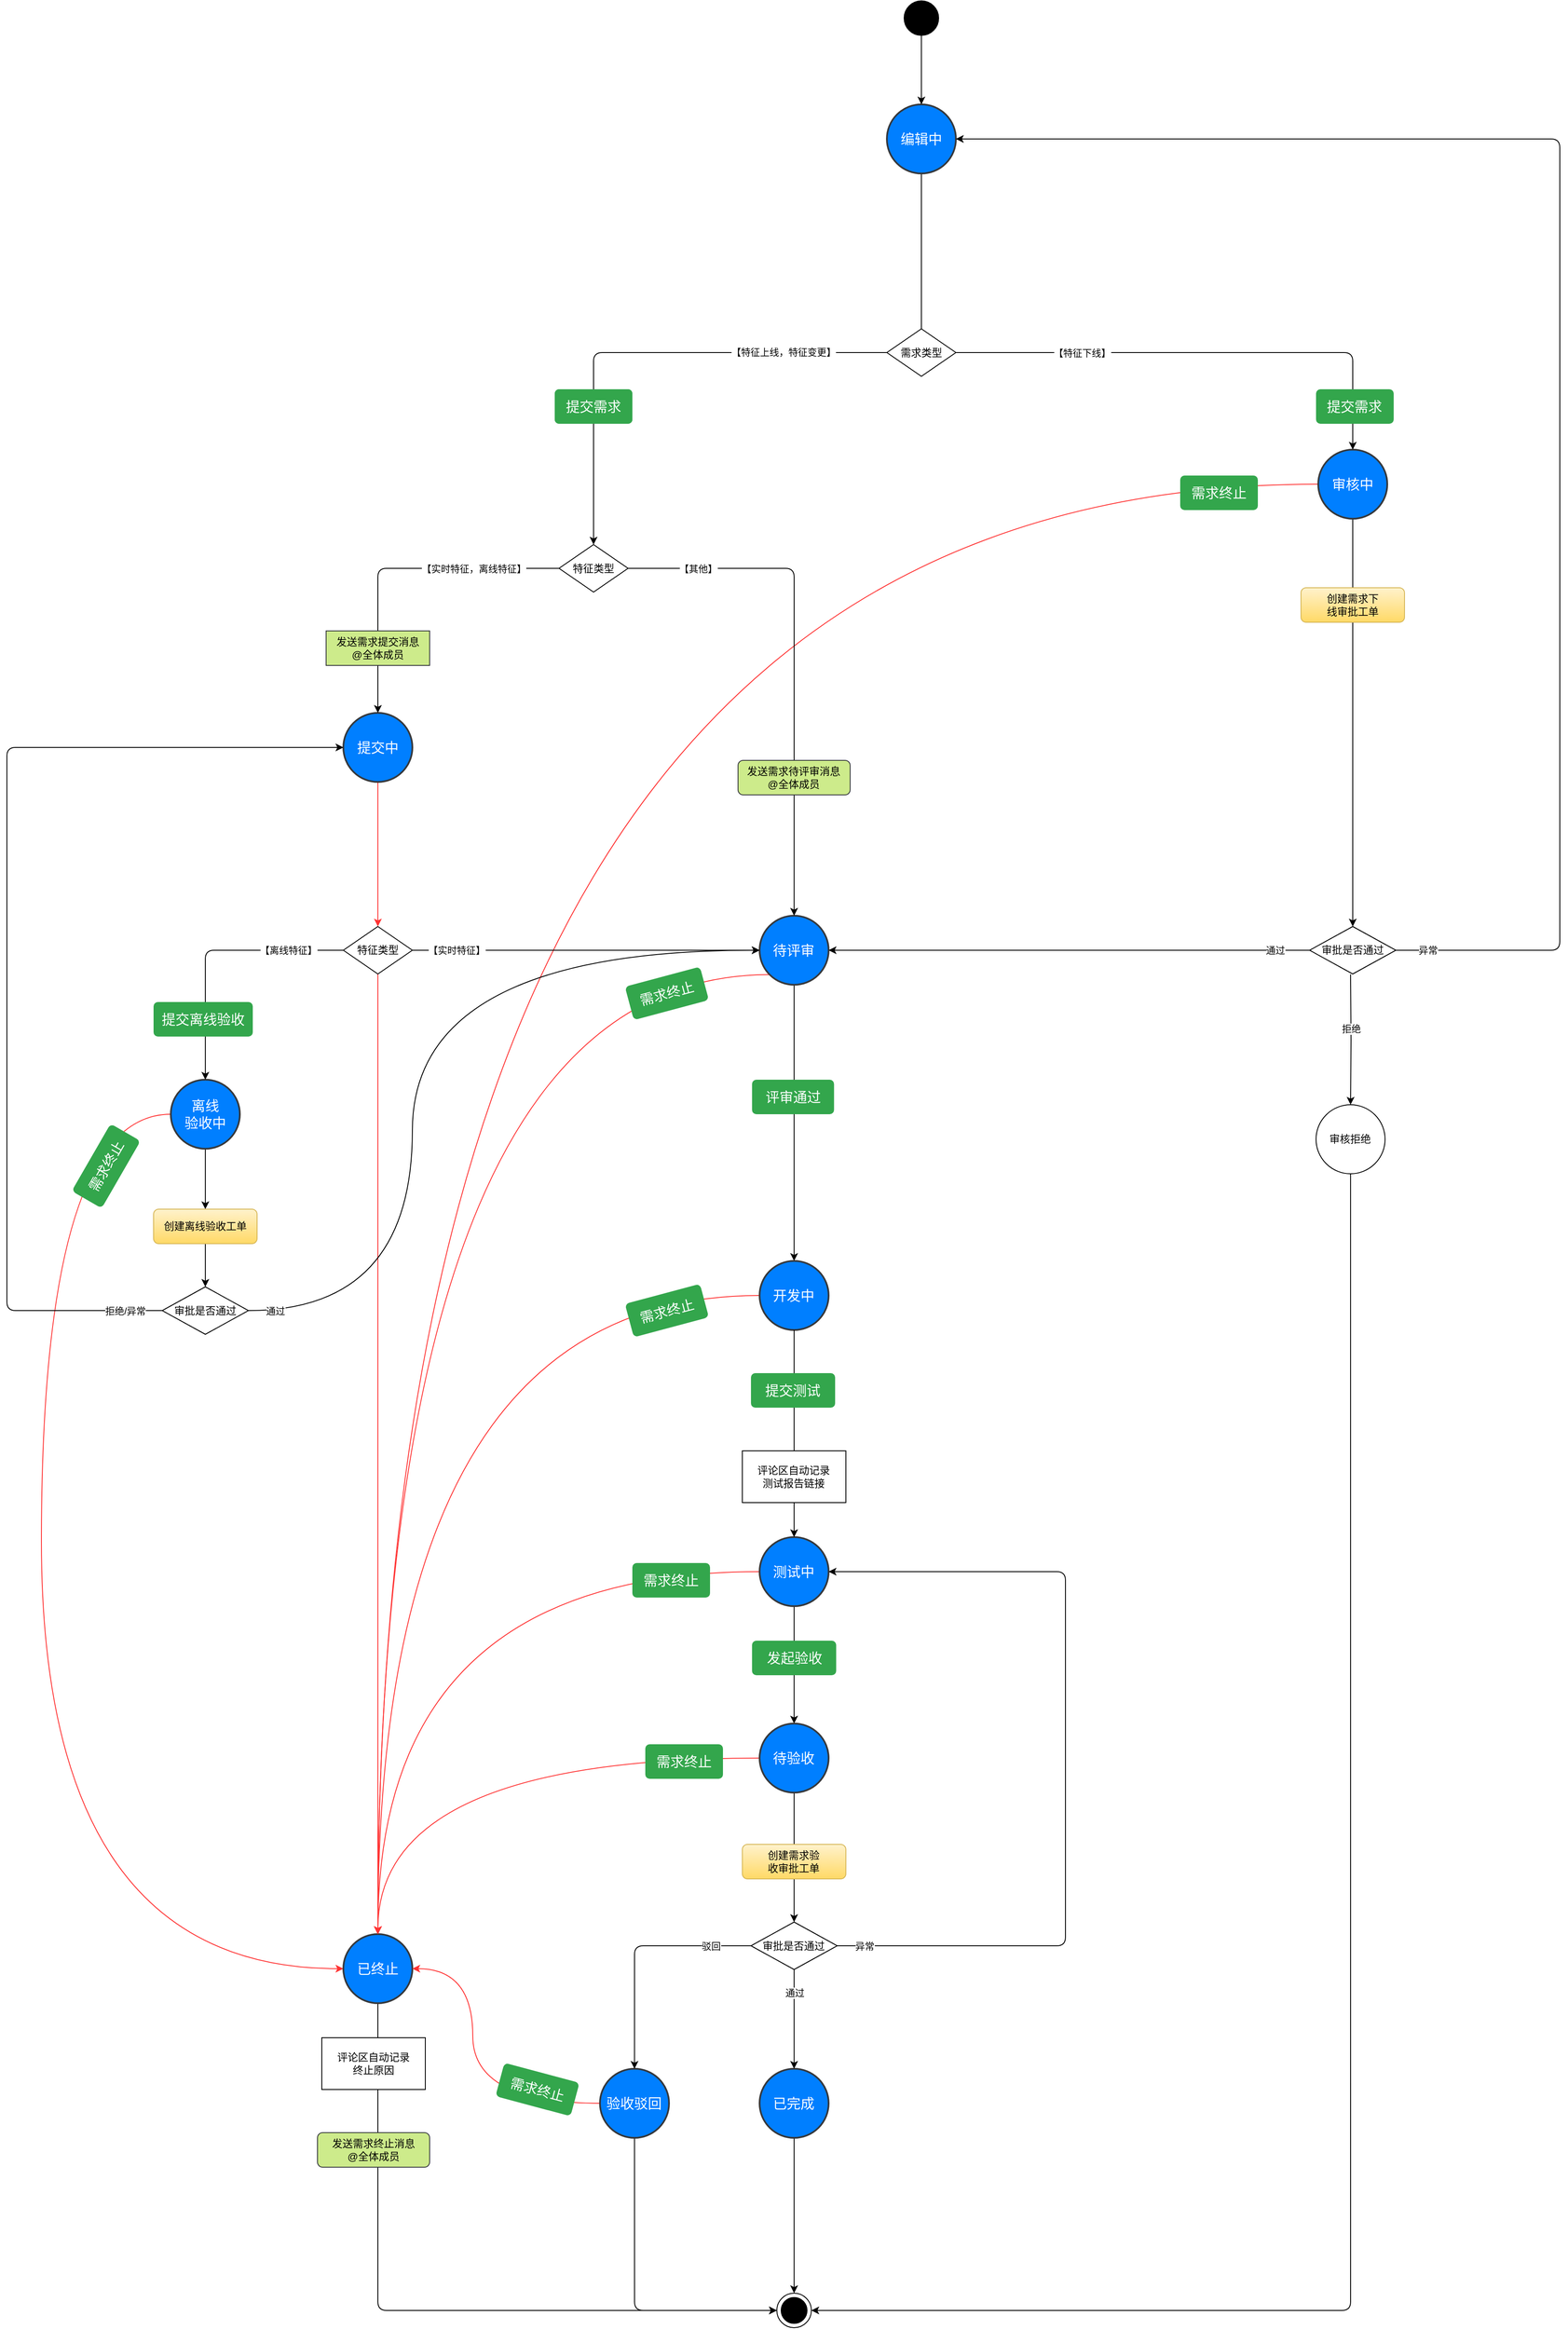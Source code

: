 <mxfile version="24.7.5">
  <diagram name="第 1 页" id="z-M220Xnp6lkOxsr2ZW7">
    <mxGraphModel dx="4609" dy="2491" grid="1" gridSize="10" guides="1" tooltips="1" connect="1" arrows="1" fold="1" page="1" pageScale="1" pageWidth="2339" pageHeight="3300" background="none" math="0" shadow="0">
      <root>
        <mxCell id="0" />
        <mxCell id="1" parent="0" />
        <mxCell id="sgNHsKeXC-34GHNsJ1Wm-19" style="edgeStyle=orthogonalEdgeStyle;rounded=0;orthogonalLoop=1;jettySize=auto;html=1;exitX=0.5;exitY=1;exitDx=0;exitDy=0;entryX=0.5;entryY=0;entryDx=0;entryDy=0;endArrow=none;endFill=0;" parent="1" source="sgNHsKeXC-34GHNsJ1Wm-1" target="sgNHsKeXC-34GHNsJ1Wm-18" edge="1">
          <mxGeometry relative="1" as="geometry" />
        </mxCell>
        <mxCell id="sgNHsKeXC-34GHNsJ1Wm-1" value="编辑中" style="ellipse;whiteSpace=wrap;html=1;aspect=fixed;strokeWidth=2;fillColor=#007FFF;strokeColor=#36393d;fontColor=#FFFFFF;fontSize=16;" parent="1" vertex="1">
          <mxGeometry x="1350" y="400" width="80" height="80" as="geometry" />
        </mxCell>
        <mxCell id="_LqGYvQfzl3VxhFTOncM-50" style="edgeStyle=orthogonalEdgeStyle;rounded=0;orthogonalLoop=1;jettySize=auto;html=1;exitX=0.5;exitY=1;exitDx=0;exitDy=0;entryX=0.5;entryY=0;entryDx=0;entryDy=0;curved=1;strokeColor=#FF3333;" edge="1" parent="1" source="sgNHsKeXC-34GHNsJ1Wm-2" target="sgNHsKeXC-34GHNsJ1Wm-65">
          <mxGeometry relative="1" as="geometry" />
        </mxCell>
        <mxCell id="_LqGYvQfzl3VxhFTOncM-53" style="edgeStyle=orthogonalEdgeStyle;rounded=0;orthogonalLoop=1;jettySize=auto;html=1;exitX=0.5;exitY=1;exitDx=0;exitDy=0;entryX=0.5;entryY=0;entryDx=0;entryDy=0;curved=1;strokeColor=#FF3333;" edge="1" parent="1" source="sgNHsKeXC-34GHNsJ1Wm-65" target="sgNHsKeXC-34GHNsJ1Wm-10">
          <mxGeometry relative="1" as="geometry" />
        </mxCell>
        <mxCell id="sgNHsKeXC-34GHNsJ1Wm-2" value="提交中" style="ellipse;whiteSpace=wrap;html=1;aspect=fixed;strokeWidth=2;fillColor=#007FFF;strokeColor=#36393d;fontColor=#FFFFFF;fontSize=16;" parent="1" vertex="1">
          <mxGeometry x="720" y="1105" width="80" height="80" as="geometry" />
        </mxCell>
        <mxCell id="sgNHsKeXC-34GHNsJ1Wm-79" style="edgeStyle=orthogonalEdgeStyle;rounded=0;orthogonalLoop=1;jettySize=auto;html=1;exitX=0.5;exitY=1;exitDx=0;exitDy=0;" parent="1" source="sgNHsKeXC-34GHNsJ1Wm-3" target="sgNHsKeXC-34GHNsJ1Wm-78" edge="1">
          <mxGeometry relative="1" as="geometry" />
        </mxCell>
        <mxCell id="_LqGYvQfzl3VxhFTOncM-58" style="edgeStyle=orthogonalEdgeStyle;rounded=0;orthogonalLoop=1;jettySize=auto;html=1;exitX=0;exitY=0.5;exitDx=0;exitDy=0;entryX=0;entryY=0.5;entryDx=0;entryDy=0;curved=1;strokeColor=#FF3333;" edge="1" parent="1" source="sgNHsKeXC-34GHNsJ1Wm-3" target="sgNHsKeXC-34GHNsJ1Wm-10">
          <mxGeometry relative="1" as="geometry">
            <Array as="points">
              <mxPoint x="370" y="1570" />
              <mxPoint x="370" y="2560" />
            </Array>
          </mxGeometry>
        </mxCell>
        <mxCell id="sgNHsKeXC-34GHNsJ1Wm-3" value="离线&lt;div&gt;验收中&lt;/div&gt;" style="ellipse;whiteSpace=wrap;html=1;aspect=fixed;strokeWidth=2;fillColor=#007FFF;strokeColor=#36393d;fontColor=#FFFFFF;fontSize=16;" parent="1" vertex="1">
          <mxGeometry x="520" y="1530" width="80" height="80" as="geometry" />
        </mxCell>
        <mxCell id="sgNHsKeXC-34GHNsJ1Wm-39" style="edgeStyle=orthogonalEdgeStyle;rounded=0;orthogonalLoop=1;jettySize=auto;html=1;exitX=0.5;exitY=1;exitDx=0;exitDy=0;entryX=0.5;entryY=0;entryDx=0;entryDy=0;" parent="1" source="sgNHsKeXC-34GHNsJ1Wm-4" target="sgNHsKeXC-34GHNsJ1Wm-41" edge="1">
          <mxGeometry relative="1" as="geometry">
            <mxPoint x="1242.46" y="1580" as="targetPoint" />
          </mxGeometry>
        </mxCell>
        <mxCell id="_LqGYvQfzl3VxhFTOncM-42" style="edgeStyle=orthogonalEdgeStyle;rounded=0;orthogonalLoop=1;jettySize=auto;html=1;exitX=0;exitY=1;exitDx=0;exitDy=0;entryX=0.5;entryY=0;entryDx=0;entryDy=0;curved=1;strokeColor=#FF3333;" edge="1" parent="1" source="sgNHsKeXC-34GHNsJ1Wm-4" target="sgNHsKeXC-34GHNsJ1Wm-10">
          <mxGeometry relative="1" as="geometry" />
        </mxCell>
        <mxCell id="sgNHsKeXC-34GHNsJ1Wm-4" value="待评审" style="ellipse;whiteSpace=wrap;html=1;aspect=fixed;strokeWidth=2;fillColor=#007FFF;strokeColor=#36393d;fontColor=#FFFFFF;fontSize=16;" parent="1" vertex="1">
          <mxGeometry x="1202.46" y="1340" width="80" height="80" as="geometry" />
        </mxCell>
        <mxCell id="_LqGYvQfzl3VxhFTOncM-1" style="edgeStyle=orthogonalEdgeStyle;rounded=0;orthogonalLoop=1;jettySize=auto;html=1;exitX=0.5;exitY=1;exitDx=0;exitDy=0;entryX=0.5;entryY=0;entryDx=0;entryDy=0;" edge="1" parent="1" source="sgNHsKeXC-34GHNsJ1Wm-5" target="sgNHsKeXC-34GHNsJ1Wm-53">
          <mxGeometry relative="1" as="geometry" />
        </mxCell>
        <mxCell id="_LqGYvQfzl3VxhFTOncM-44" style="edgeStyle=orthogonalEdgeStyle;rounded=0;orthogonalLoop=1;jettySize=auto;html=1;exitX=0;exitY=0.5;exitDx=0;exitDy=0;entryX=0.5;entryY=0;entryDx=0;entryDy=0;curved=1;strokeColor=#FF3333;" edge="1" parent="1" source="sgNHsKeXC-34GHNsJ1Wm-5" target="sgNHsKeXC-34GHNsJ1Wm-10">
          <mxGeometry relative="1" as="geometry" />
        </mxCell>
        <mxCell id="sgNHsKeXC-34GHNsJ1Wm-5" value="审核中" style="ellipse;whiteSpace=wrap;html=1;aspect=fixed;strokeWidth=2;fillColor=#007FFF;strokeColor=#36393d;fontColor=#FFFFFF;fontSize=16;" parent="1" vertex="1">
          <mxGeometry x="1850" y="800" width="80" height="80" as="geometry" />
        </mxCell>
        <mxCell id="_LqGYvQfzl3VxhFTOncM-5" style="edgeStyle=orthogonalEdgeStyle;rounded=1;orthogonalLoop=1;jettySize=auto;html=1;exitX=0.5;exitY=1;exitDx=0;exitDy=0;entryX=1;entryY=0.5;entryDx=0;entryDy=0;curved=0;" edge="1" parent="1" source="sgNHsKeXC-34GHNsJ1Wm-6" target="sgNHsKeXC-34GHNsJ1Wm-63">
          <mxGeometry relative="1" as="geometry" />
        </mxCell>
        <mxCell id="sgNHsKeXC-34GHNsJ1Wm-6" value="审核拒绝" style="ellipse;whiteSpace=wrap;html=1;aspect=fixed;" parent="1" vertex="1">
          <mxGeometry x="1847.46" y="1559" width="80" height="80" as="geometry" />
        </mxCell>
        <mxCell id="_LqGYvQfzl3VxhFTOncM-8" style="edgeStyle=orthogonalEdgeStyle;rounded=0;orthogonalLoop=1;jettySize=auto;html=1;exitX=0.5;exitY=1;exitDx=0;exitDy=0;entryX=0.5;entryY=0;entryDx=0;entryDy=0;" edge="1" parent="1" source="sgNHsKeXC-34GHNsJ1Wm-8" target="sgNHsKeXC-34GHNsJ1Wm-11">
          <mxGeometry relative="1" as="geometry" />
        </mxCell>
        <mxCell id="_LqGYvQfzl3VxhFTOncM-40" style="edgeStyle=orthogonalEdgeStyle;rounded=0;orthogonalLoop=1;jettySize=auto;html=1;exitX=0;exitY=0.5;exitDx=0;exitDy=0;entryX=0.5;entryY=0;entryDx=0;entryDy=0;curved=1;strokeColor=#FF3333;" edge="1" parent="1" source="sgNHsKeXC-34GHNsJ1Wm-8" target="sgNHsKeXC-34GHNsJ1Wm-10">
          <mxGeometry relative="1" as="geometry" />
        </mxCell>
        <mxCell id="sgNHsKeXC-34GHNsJ1Wm-8" value="测试中" style="ellipse;whiteSpace=wrap;html=1;aspect=fixed;strokeWidth=2;fillColor=#007FFF;strokeColor=#36393d;fontColor=#FFFFFF;fontSize=16;" parent="1" vertex="1">
          <mxGeometry x="1202.46" y="2060" width="80" height="80" as="geometry" />
        </mxCell>
        <mxCell id="_LqGYvQfzl3VxhFTOncM-22" style="edgeStyle=orthogonalEdgeStyle;rounded=0;orthogonalLoop=1;jettySize=auto;html=1;exitX=0.5;exitY=1;exitDx=0;exitDy=0;entryX=0.5;entryY=0;entryDx=0;entryDy=0;" edge="1" parent="1" source="sgNHsKeXC-34GHNsJ1Wm-9" target="sgNHsKeXC-34GHNsJ1Wm-63">
          <mxGeometry relative="1" as="geometry" />
        </mxCell>
        <mxCell id="sgNHsKeXC-34GHNsJ1Wm-9" value="已完成" style="ellipse;whiteSpace=wrap;html=1;aspect=fixed;strokeWidth=2;fillColor=#007FFF;strokeColor=#36393d;fontColor=#FFFFFF;fontSize=16;" parent="1" vertex="1">
          <mxGeometry x="1202.46" y="2676" width="80" height="80" as="geometry" />
        </mxCell>
        <mxCell id="_LqGYvQfzl3VxhFTOncM-37" style="edgeStyle=orthogonalEdgeStyle;rounded=1;orthogonalLoop=1;jettySize=auto;html=1;exitX=0.5;exitY=1;exitDx=0;exitDy=0;entryX=0;entryY=0.5;entryDx=0;entryDy=0;curved=0;" edge="1" parent="1" source="sgNHsKeXC-34GHNsJ1Wm-10" target="sgNHsKeXC-34GHNsJ1Wm-63">
          <mxGeometry relative="1" as="geometry" />
        </mxCell>
        <mxCell id="sgNHsKeXC-34GHNsJ1Wm-10" value="已终止" style="ellipse;whiteSpace=wrap;html=1;aspect=fixed;strokeWidth=2;fillColor=#007FFF;strokeColor=#36393d;fontColor=#FFFFFF;fontSize=16;" parent="1" vertex="1">
          <mxGeometry x="720" y="2520" width="80" height="80" as="geometry" />
        </mxCell>
        <mxCell id="_LqGYvQfzl3VxhFTOncM-14" style="edgeStyle=orthogonalEdgeStyle;rounded=0;orthogonalLoop=1;jettySize=auto;html=1;exitX=0.5;exitY=1;exitDx=0;exitDy=0;" edge="1" parent="1" source="sgNHsKeXC-34GHNsJ1Wm-11" target="_LqGYvQfzl3VxhFTOncM-13">
          <mxGeometry relative="1" as="geometry" />
        </mxCell>
        <mxCell id="_LqGYvQfzl3VxhFTOncM-43" style="edgeStyle=orthogonalEdgeStyle;rounded=0;orthogonalLoop=1;jettySize=auto;html=1;exitX=0;exitY=0.5;exitDx=0;exitDy=0;entryX=0.5;entryY=0;entryDx=0;entryDy=0;curved=1;strokeColor=#FF3333;" edge="1" parent="1" source="sgNHsKeXC-34GHNsJ1Wm-11" target="sgNHsKeXC-34GHNsJ1Wm-10">
          <mxGeometry relative="1" as="geometry" />
        </mxCell>
        <mxCell id="sgNHsKeXC-34GHNsJ1Wm-11" value="待验收" style="ellipse;whiteSpace=wrap;html=1;aspect=fixed;strokeWidth=2;fillColor=#007FFF;strokeColor=#36393d;fontColor=#FFFFFF;fontSize=16;" parent="1" vertex="1">
          <mxGeometry x="1202.46" y="2276" width="80" height="80" as="geometry" />
        </mxCell>
        <mxCell id="_LqGYvQfzl3VxhFTOncM-23" style="edgeStyle=orthogonalEdgeStyle;rounded=1;orthogonalLoop=1;jettySize=auto;html=1;exitX=0.5;exitY=1;exitDx=0;exitDy=0;entryX=0;entryY=0.5;entryDx=0;entryDy=0;curved=0;" edge="1" parent="1" source="sgNHsKeXC-34GHNsJ1Wm-13" target="sgNHsKeXC-34GHNsJ1Wm-63">
          <mxGeometry relative="1" as="geometry" />
        </mxCell>
        <mxCell id="_LqGYvQfzl3VxhFTOncM-38" style="edgeStyle=orthogonalEdgeStyle;rounded=0;orthogonalLoop=1;jettySize=auto;html=1;exitX=0;exitY=0.5;exitDx=0;exitDy=0;entryX=1;entryY=0.5;entryDx=0;entryDy=0;curved=1;strokeColor=#FF3333;" edge="1" parent="1" source="sgNHsKeXC-34GHNsJ1Wm-13" target="sgNHsKeXC-34GHNsJ1Wm-10">
          <mxGeometry relative="1" as="geometry">
            <Array as="points">
              <mxPoint x="870" y="2716" />
              <mxPoint x="870" y="2560" />
            </Array>
          </mxGeometry>
        </mxCell>
        <mxCell id="sgNHsKeXC-34GHNsJ1Wm-13" value="验收驳回" style="ellipse;whiteSpace=wrap;html=1;aspect=fixed;strokeWidth=2;fillColor=#007FFF;strokeColor=#36393d;fontColor=#FFFFFF;fontSize=16;" parent="1" vertex="1">
          <mxGeometry x="1017.46" y="2676" width="80" height="80" as="geometry" />
        </mxCell>
        <mxCell id="sgNHsKeXC-34GHNsJ1Wm-15" style="edgeStyle=orthogonalEdgeStyle;rounded=0;orthogonalLoop=1;jettySize=auto;html=1;exitX=0.5;exitY=1;exitDx=0;exitDy=0;" parent="1" source="sgNHsKeXC-34GHNsJ1Wm-14" target="sgNHsKeXC-34GHNsJ1Wm-1" edge="1">
          <mxGeometry relative="1" as="geometry" />
        </mxCell>
        <mxCell id="sgNHsKeXC-34GHNsJ1Wm-14" value="" style="ellipse;whiteSpace=wrap;html=1;aspect=fixed;fillColor=#000000;" parent="1" vertex="1">
          <mxGeometry x="1370" y="280" width="40" height="40" as="geometry" />
        </mxCell>
        <mxCell id="sgNHsKeXC-34GHNsJ1Wm-21" style="edgeStyle=orthogonalEdgeStyle;rounded=1;orthogonalLoop=1;jettySize=auto;html=1;exitX=1;exitY=0.5;exitDx=0;exitDy=0;entryX=0.5;entryY=0;entryDx=0;entryDy=0;curved=0;" parent="1" source="sgNHsKeXC-34GHNsJ1Wm-18" target="sgNHsKeXC-34GHNsJ1Wm-5" edge="1">
          <mxGeometry relative="1" as="geometry" />
        </mxCell>
        <mxCell id="sgNHsKeXC-34GHNsJ1Wm-25" value="【特征下线】" style="edgeLabel;html=1;align=center;verticalAlign=middle;resizable=0;points=[];" parent="sgNHsKeXC-34GHNsJ1Wm-21" vertex="1" connectable="0">
          <mxGeometry x="-0.32" y="2" relative="1" as="geometry">
            <mxPoint x="-49" y="2" as="offset" />
          </mxGeometry>
        </mxCell>
        <mxCell id="sgNHsKeXC-34GHNsJ1Wm-46" style="edgeStyle=orthogonalEdgeStyle;rounded=1;orthogonalLoop=1;jettySize=auto;html=1;exitX=0;exitY=0.5;exitDx=0;exitDy=0;curved=0;" parent="1" source="sgNHsKeXC-34GHNsJ1Wm-18" target="sgNHsKeXC-34GHNsJ1Wm-28" edge="1">
          <mxGeometry relative="1" as="geometry" />
        </mxCell>
        <mxCell id="sgNHsKeXC-34GHNsJ1Wm-49" value="【特征上线，特征变更】" style="edgeLabel;html=1;align=center;verticalAlign=middle;resizable=0;points=[];" parent="sgNHsKeXC-34GHNsJ1Wm-46" vertex="1" connectable="0">
          <mxGeometry x="-0.729" y="-1" relative="1" as="geometry">
            <mxPoint x="-44" as="offset" />
          </mxGeometry>
        </mxCell>
        <mxCell id="sgNHsKeXC-34GHNsJ1Wm-18" value="需求类型" style="rhombus;whiteSpace=wrap;html=1;" parent="1" vertex="1">
          <mxGeometry x="1350" y="660" width="80" height="55" as="geometry" />
        </mxCell>
        <mxCell id="sgNHsKeXC-34GHNsJ1Wm-32" style="edgeStyle=orthogonalEdgeStyle;rounded=1;orthogonalLoop=1;jettySize=auto;html=1;entryX=0.5;entryY=0;entryDx=0;entryDy=0;exitX=1;exitY=0.5;exitDx=0;exitDy=0;curved=0;" parent="1" source="sgNHsKeXC-34GHNsJ1Wm-28" target="sgNHsKeXC-34GHNsJ1Wm-4" edge="1">
          <mxGeometry relative="1" as="geometry">
            <mxPoint x="1050" y="942.5" as="sourcePoint" />
          </mxGeometry>
        </mxCell>
        <mxCell id="sgNHsKeXC-34GHNsJ1Wm-45" value="【其他】" style="edgeLabel;html=1;align=center;verticalAlign=middle;resizable=0;points=[];" parent="sgNHsKeXC-34GHNsJ1Wm-32" vertex="1" connectable="0">
          <mxGeometry x="-0.211" y="-1" relative="1" as="geometry">
            <mxPoint x="-111" y="-42" as="offset" />
          </mxGeometry>
        </mxCell>
        <mxCell id="sgNHsKeXC-34GHNsJ1Wm-28" value="特征类型" style="rhombus;whiteSpace=wrap;html=1;" parent="1" vertex="1">
          <mxGeometry x="970" y="910" width="80" height="55" as="geometry" />
        </mxCell>
        <mxCell id="_LqGYvQfzl3VxhFTOncM-41" style="edgeStyle=orthogonalEdgeStyle;rounded=0;orthogonalLoop=1;jettySize=auto;html=1;exitX=0;exitY=0.5;exitDx=0;exitDy=0;entryX=0.5;entryY=0;entryDx=0;entryDy=0;curved=1;strokeColor=#FF3333;" edge="1" parent="1" source="sgNHsKeXC-34GHNsJ1Wm-41" target="sgNHsKeXC-34GHNsJ1Wm-10">
          <mxGeometry relative="1" as="geometry" />
        </mxCell>
        <mxCell id="sgNHsKeXC-34GHNsJ1Wm-41" value="开发中" style="ellipse;whiteSpace=wrap;html=1;aspect=fixed;strokeWidth=2;fillColor=#007FFF;strokeColor=#36393d;fontColor=#FFFFFF;fontSize=16;" parent="1" vertex="1">
          <mxGeometry x="1202.46" y="1740" width="80" height="80" as="geometry" />
        </mxCell>
        <mxCell id="_LqGYvQfzl3VxhFTOncM-6" value="" style="edgeStyle=orthogonalEdgeStyle;rounded=0;orthogonalLoop=1;jettySize=auto;html=1;exitX=0.5;exitY=1;exitDx=0;exitDy=0;" edge="1" parent="1" source="sgNHsKeXC-34GHNsJ1Wm-41" target="sgNHsKeXC-34GHNsJ1Wm-8">
          <mxGeometry x="-0.005" relative="1" as="geometry">
            <mxPoint as="offset" />
          </mxGeometry>
        </mxCell>
        <mxCell id="sgNHsKeXC-34GHNsJ1Wm-56" style="edgeStyle=orthogonalEdgeStyle;rounded=0;orthogonalLoop=1;jettySize=auto;html=1;exitX=0;exitY=0.5;exitDx=0;exitDy=0;entryX=1;entryY=0.5;entryDx=0;entryDy=0;" parent="1" source="sgNHsKeXC-34GHNsJ1Wm-53" target="sgNHsKeXC-34GHNsJ1Wm-4" edge="1">
          <mxGeometry relative="1" as="geometry" />
        </mxCell>
        <mxCell id="sgNHsKeXC-34GHNsJ1Wm-57" value="通过" style="edgeLabel;html=1;align=center;verticalAlign=middle;resizable=0;points=[];" parent="sgNHsKeXC-34GHNsJ1Wm-56" vertex="1" connectable="0">
          <mxGeometry x="-0.798" y="1" relative="1" as="geometry">
            <mxPoint x="16" y="-1" as="offset" />
          </mxGeometry>
        </mxCell>
        <mxCell id="sgNHsKeXC-34GHNsJ1Wm-58" style="edgeStyle=orthogonalEdgeStyle;rounded=0;orthogonalLoop=1;jettySize=auto;html=1;entryX=0.5;entryY=0;entryDx=0;entryDy=0;" parent="1" target="sgNHsKeXC-34GHNsJ1Wm-6" edge="1">
          <mxGeometry relative="1" as="geometry">
            <mxPoint x="1887.46" y="1408" as="sourcePoint" />
          </mxGeometry>
        </mxCell>
        <mxCell id="sgNHsKeXC-34GHNsJ1Wm-59" value="拒绝" style="edgeLabel;html=1;align=center;verticalAlign=middle;resizable=0;points=[];" parent="sgNHsKeXC-34GHNsJ1Wm-58" vertex="1" connectable="0">
          <mxGeometry x="-0.222" y="3" relative="1" as="geometry">
            <mxPoint x="-3" y="4" as="offset" />
          </mxGeometry>
        </mxCell>
        <mxCell id="sgNHsKeXC-34GHNsJ1Wm-60" style="edgeStyle=orthogonalEdgeStyle;rounded=1;orthogonalLoop=1;jettySize=auto;html=1;exitX=1;exitY=0.5;exitDx=0;exitDy=0;entryX=1;entryY=0.5;entryDx=0;entryDy=0;curved=0;" parent="1" source="sgNHsKeXC-34GHNsJ1Wm-53" target="sgNHsKeXC-34GHNsJ1Wm-1" edge="1">
          <mxGeometry relative="1" as="geometry">
            <Array as="points">
              <mxPoint x="2130" y="1380" />
              <mxPoint x="2130" y="440" />
            </Array>
          </mxGeometry>
        </mxCell>
        <mxCell id="sgNHsKeXC-34GHNsJ1Wm-61" value="异常" style="edgeLabel;html=1;align=center;verticalAlign=middle;resizable=0;points=[];" parent="sgNHsKeXC-34GHNsJ1Wm-60" vertex="1" connectable="0">
          <mxGeometry x="-0.96" y="1" relative="1" as="geometry">
            <mxPoint y="1" as="offset" />
          </mxGeometry>
        </mxCell>
        <mxCell id="sgNHsKeXC-34GHNsJ1Wm-53" value="审批是否通过" style="rhombus;whiteSpace=wrap;html=1;" parent="1" vertex="1">
          <mxGeometry x="1840" y="1352.5" width="100" height="55" as="geometry" />
        </mxCell>
        <mxCell id="sgNHsKeXC-34GHNsJ1Wm-63" value="" style="ellipse;whiteSpace=wrap;html=1;aspect=fixed;" parent="1" vertex="1">
          <mxGeometry x="1222.46" y="2936" width="40" height="40" as="geometry" />
        </mxCell>
        <mxCell id="sgNHsKeXC-34GHNsJ1Wm-64" value="" style="ellipse;whiteSpace=wrap;html=1;aspect=fixed;fillColor=#000000;" parent="1" vertex="1">
          <mxGeometry x="1227.46" y="2941" width="30" height="30" as="geometry" />
        </mxCell>
        <mxCell id="sgNHsKeXC-34GHNsJ1Wm-67" style="edgeStyle=orthogonalEdgeStyle;rounded=1;orthogonalLoop=1;jettySize=auto;html=1;exitX=1;exitY=0.5;exitDx=0;exitDy=0;entryX=0;entryY=0.5;entryDx=0;entryDy=0;curved=0;" parent="1" source="sgNHsKeXC-34GHNsJ1Wm-65" target="sgNHsKeXC-34GHNsJ1Wm-4" edge="1">
          <mxGeometry relative="1" as="geometry" />
        </mxCell>
        <mxCell id="sgNHsKeXC-34GHNsJ1Wm-70" value="【实时特征】" style="edgeLabel;html=1;align=center;verticalAlign=middle;resizable=0;points=[];" parent="sgNHsKeXC-34GHNsJ1Wm-67" vertex="1" connectable="0">
          <mxGeometry x="-0.752" y="-1" relative="1" as="geometry">
            <mxPoint x="1" y="-1" as="offset" />
          </mxGeometry>
        </mxCell>
        <mxCell id="sgNHsKeXC-34GHNsJ1Wm-74" value="&lt;span style=&quot;color: rgba(0, 0, 0, 0); font-family: monospace; font-size: 0px; text-align: start; background-color: rgb(251, 251, 251);&quot;&gt;%3CmxGraphModel%3E%3Croot%3E%3CmxCell%20id%3D%220%22%2F%3E%3CmxCell%20id%3D%221%22%20parent%3D%220%22%2F%3E%3CmxCell%20id%3D%222%22%20value%3D%22%26lt%3Bspan%20style%3D%26quot%3Bbackground-color%3A%20rgb(204%2C%20255%2C%20204)%3B%26quot%3B%26gt%3B%E8%AF%84%E5%AE%A1%E9%80%9A%E8%BF%87%26lt%3B%2Fspan%26gt%3B%22%20style%3D%22edgeLabel%3Bhtml%3D1%3Balign%3Dcenter%3BverticalAlign%3Dmiddle%3Bresizable%3D0%3Bpoints%3D%5B%5D%3BlabelBorderColor%3Ddefault%3B%22%20vertex%3D%221%22%20connectable%3D%220%22%20parent%3D%221%22%3E%3CmxGeometry%20x%3D%221006%22%20y%3D%221652.947%22%20as%3D%22geometry%22%2F%3E%3C%2FmxCell%3E%3C%2Froot%3E%3C%2FmxGraphModel%3E&lt;/span&gt;" style="edgeLabel;html=1;align=center;verticalAlign=middle;resizable=0;points=[];" parent="sgNHsKeXC-34GHNsJ1Wm-67" vertex="1" connectable="0">
          <mxGeometry x="-0.196" relative="1" as="geometry">
            <mxPoint as="offset" />
          </mxGeometry>
        </mxCell>
        <mxCell id="sgNHsKeXC-34GHNsJ1Wm-68" style="edgeStyle=orthogonalEdgeStyle;rounded=1;orthogonalLoop=1;jettySize=auto;html=1;exitX=0;exitY=0.5;exitDx=0;exitDy=0;curved=0;" parent="1" source="sgNHsKeXC-34GHNsJ1Wm-65" target="sgNHsKeXC-34GHNsJ1Wm-3" edge="1">
          <mxGeometry relative="1" as="geometry" />
        </mxCell>
        <mxCell id="sgNHsKeXC-34GHNsJ1Wm-69" value="【离线特征】" style="edgeLabel;html=1;align=center;verticalAlign=middle;resizable=0;points=[];" parent="sgNHsKeXC-34GHNsJ1Wm-68" vertex="1" connectable="0">
          <mxGeometry x="-0.442" y="1" relative="1" as="geometry">
            <mxPoint x="22" y="-1" as="offset" />
          </mxGeometry>
        </mxCell>
        <mxCell id="sgNHsKeXC-34GHNsJ1Wm-81" style="edgeStyle=orthogonalEdgeStyle;rounded=0;orthogonalLoop=1;jettySize=auto;html=1;exitX=0.5;exitY=1;exitDx=0;exitDy=0;" parent="1" source="sgNHsKeXC-34GHNsJ1Wm-78" target="sgNHsKeXC-34GHNsJ1Wm-80" edge="1">
          <mxGeometry relative="1" as="geometry" />
        </mxCell>
        <mxCell id="sgNHsKeXC-34GHNsJ1Wm-78" value="创建离线验收&lt;span style=&quot;background-color: initial;&quot;&gt;工单&lt;/span&gt;" style="rounded=1;whiteSpace=wrap;html=1;fillColor=#fff2cc;gradientColor=#ffd966;strokeColor=#d6b656;" parent="1" vertex="1">
          <mxGeometry x="500" y="1680" width="120" height="40" as="geometry" />
        </mxCell>
        <mxCell id="sgNHsKeXC-34GHNsJ1Wm-84" style="edgeStyle=orthogonalEdgeStyle;rounded=1;orthogonalLoop=1;jettySize=auto;html=1;exitX=0;exitY=0.5;exitDx=0;exitDy=0;entryX=0;entryY=0.5;entryDx=0;entryDy=0;curved=0;" parent="1" source="sgNHsKeXC-34GHNsJ1Wm-80" target="sgNHsKeXC-34GHNsJ1Wm-2" edge="1">
          <mxGeometry relative="1" as="geometry">
            <Array as="points">
              <mxPoint x="330" y="1797" />
              <mxPoint x="330" y="1145" />
            </Array>
          </mxGeometry>
        </mxCell>
        <mxCell id="sgNHsKeXC-34GHNsJ1Wm-85" value="拒绝/异常" style="edgeLabel;html=1;align=center;verticalAlign=middle;resizable=0;points=[];" parent="sgNHsKeXC-34GHNsJ1Wm-84" vertex="1" connectable="0">
          <mxGeometry x="-0.93" y="3" relative="1" as="geometry">
            <mxPoint y="-3" as="offset" />
          </mxGeometry>
        </mxCell>
        <mxCell id="_LqGYvQfzl3VxhFTOncM-28" style="edgeStyle=orthogonalEdgeStyle;rounded=0;orthogonalLoop=1;jettySize=auto;html=1;exitX=1;exitY=0.5;exitDx=0;exitDy=0;entryX=0;entryY=0.5;entryDx=0;entryDy=0;curved=1;" edge="1" parent="1" source="sgNHsKeXC-34GHNsJ1Wm-80" target="sgNHsKeXC-34GHNsJ1Wm-4">
          <mxGeometry relative="1" as="geometry">
            <Array as="points">
              <mxPoint x="800" y="1798" />
              <mxPoint x="800" y="1380" />
            </Array>
          </mxGeometry>
        </mxCell>
        <mxCell id="_LqGYvQfzl3VxhFTOncM-29" value="通过" style="edgeLabel;html=1;align=center;verticalAlign=middle;resizable=0;points=[];" vertex="1" connectable="0" parent="_LqGYvQfzl3VxhFTOncM-28">
          <mxGeometry x="-0.941" relative="1" as="geometry">
            <mxPoint x="1" as="offset" />
          </mxGeometry>
        </mxCell>
        <mxCell id="sgNHsKeXC-34GHNsJ1Wm-80" value="审批是否通过" style="rhombus;whiteSpace=wrap;html=1;" parent="1" vertex="1">
          <mxGeometry x="510" y="1770" width="100" height="55" as="geometry" />
        </mxCell>
        <mxCell id="_LqGYvQfzl3VxhFTOncM-3" value="创建需求下&lt;div&gt;线&lt;span style=&quot;background-color: initial;&quot;&gt;审批工单&lt;/span&gt;&lt;/div&gt;" style="rounded=1;whiteSpace=wrap;html=1;fillColor=#fff2cc;gradientColor=#ffd966;strokeColor=#d6b656;" vertex="1" parent="1">
          <mxGeometry x="1830" y="960" width="120" height="40" as="geometry" />
        </mxCell>
        <mxCell id="_LqGYvQfzl3VxhFTOncM-10" value="评论区自动记录&lt;div&gt;测试报告链接&lt;/div&gt;" style="rounded=0;whiteSpace=wrap;html=1;" vertex="1" parent="1">
          <mxGeometry x="1182.46" y="1960" width="120" height="60" as="geometry" />
        </mxCell>
        <mxCell id="_LqGYvQfzl3VxhFTOncM-11" value="创建需求验&lt;div&gt;收&lt;span style=&quot;background-color: initial;&quot;&gt;审批工单&lt;/span&gt;&lt;/div&gt;" style="rounded=1;whiteSpace=wrap;html=1;fillColor=#fff2cc;gradientColor=#ffd966;strokeColor=#d6b656;" vertex="1" parent="1">
          <mxGeometry x="1182.46" y="2416" width="120" height="40" as="geometry" />
        </mxCell>
        <mxCell id="_LqGYvQfzl3VxhFTOncM-15" style="edgeStyle=orthogonalEdgeStyle;rounded=0;orthogonalLoop=1;jettySize=auto;html=1;exitX=0.5;exitY=1;exitDx=0;exitDy=0;" edge="1" parent="1" source="_LqGYvQfzl3VxhFTOncM-13" target="sgNHsKeXC-34GHNsJ1Wm-9">
          <mxGeometry relative="1" as="geometry" />
        </mxCell>
        <mxCell id="_LqGYvQfzl3VxhFTOncM-16" value="通过" style="edgeLabel;html=1;align=center;verticalAlign=middle;resizable=0;points=[];" vertex="1" connectable="0" parent="_LqGYvQfzl3VxhFTOncM-15">
          <mxGeometry x="-0.529" y="1" relative="1" as="geometry">
            <mxPoint x="-1" as="offset" />
          </mxGeometry>
        </mxCell>
        <mxCell id="_LqGYvQfzl3VxhFTOncM-17" style="edgeStyle=orthogonalEdgeStyle;rounded=1;orthogonalLoop=1;jettySize=auto;html=1;exitX=0;exitY=0.5;exitDx=0;exitDy=0;entryX=0.5;entryY=0;entryDx=0;entryDy=0;curved=0;" edge="1" parent="1" source="_LqGYvQfzl3VxhFTOncM-13" target="sgNHsKeXC-34GHNsJ1Wm-13">
          <mxGeometry relative="1" as="geometry" />
        </mxCell>
        <mxCell id="_LqGYvQfzl3VxhFTOncM-18" value="驳回" style="edgeLabel;html=1;align=center;verticalAlign=middle;resizable=0;points=[];" vertex="1" connectable="0" parent="_LqGYvQfzl3VxhFTOncM-17">
          <mxGeometry x="-0.665" relative="1" as="geometry">
            <mxPoint as="offset" />
          </mxGeometry>
        </mxCell>
        <mxCell id="_LqGYvQfzl3VxhFTOncM-19" style="edgeStyle=orthogonalEdgeStyle;rounded=1;orthogonalLoop=1;jettySize=auto;html=1;exitX=1;exitY=0.5;exitDx=0;exitDy=0;entryX=1;entryY=0.5;entryDx=0;entryDy=0;curved=0;" edge="1" parent="1" source="_LqGYvQfzl3VxhFTOncM-13" target="sgNHsKeXC-34GHNsJ1Wm-8">
          <mxGeometry relative="1" as="geometry">
            <Array as="points">
              <mxPoint x="1557" y="2533" />
              <mxPoint x="1557" y="2100" />
            </Array>
          </mxGeometry>
        </mxCell>
        <mxCell id="_LqGYvQfzl3VxhFTOncM-20" value="异常" style="edgeLabel;html=1;align=center;verticalAlign=middle;resizable=0;points=[];" vertex="1" connectable="0" parent="_LqGYvQfzl3VxhFTOncM-19">
          <mxGeometry x="-0.921" y="-1" relative="1" as="geometry">
            <mxPoint x="-7" y="-1" as="offset" />
          </mxGeometry>
        </mxCell>
        <mxCell id="_LqGYvQfzl3VxhFTOncM-13" value="审批是否通过" style="rhombus;whiteSpace=wrap;html=1;" vertex="1" parent="1">
          <mxGeometry x="1192.46" y="2506" width="100" height="55" as="geometry" />
        </mxCell>
        <mxCell id="_LqGYvQfzl3VxhFTOncM-25" value="评论区自动记录&lt;div&gt;终止原因&lt;/div&gt;" style="rounded=0;whiteSpace=wrap;html=1;" vertex="1" parent="1">
          <mxGeometry x="695" y="2640" width="120" height="60" as="geometry" />
        </mxCell>
        <mxCell id="_LqGYvQfzl3VxhFTOncM-26" value="&lt;div&gt;&lt;br&gt;&lt;/div&gt;发送需求终止消息&lt;div&gt;@全体成员&lt;br&gt;&lt;div&gt;&lt;span style=&quot;color: rgba(0, 0, 0, 0); font-family: monospace; font-size: 0px; text-align: start; text-wrap: nowrap;&quot;&gt;@%3CmxGraphModel%3E%3Croot%3E%3CmxCell%20id%3D%220%22%2F%3E%3CmxCell%20id%3D%221%22%20parent%3D%220%22%2F%3E%3CmxCell%20id%3D%222%22%20value%3D%22%E5%88%9B%E5%BB%BA%E9%9C%80%E6%B1%82%E4%B8%8B%26lt%3Bdiv%26gt%3B%E7%BA%BF%26lt%3Bspan%20style%3D%26quot%3Bbackground-color%3A%20initial%3B%26quot%3B%26gt%3B%E5%AE%A1%E6%89%B9%E5%B7%A5%E5%8D%95%26lt%3B%2Fspan%26gt%3B%26lt%3B%2Fdiv%26gt%3B%22%20style%3D%22rounded%3D1%3BwhiteSpace%3Dwrap%3Bhtml%3D1%3B%22%20vertex%3D%221%22%20parent%3D%221%22%3E%3CmxGeometry%20x%3D%221120%22%20y%3D%22860%22%20width%3D%22100%22%20height%3D%2240%22%20as%3D%22geometry%22%2F%3E%3C%2FmxCell%3E%3C%2Froot%3E%3C%2FmxGraphModel%3&lt;/span&gt;&lt;/div&gt;&lt;/div&gt;" style="rounded=1;whiteSpace=wrap;html=1;fillColor=#cdeb8b;strokeColor=#36393d;" vertex="1" parent="1">
          <mxGeometry x="690" y="2750" width="130" height="40" as="geometry" />
        </mxCell>
        <mxCell id="_LqGYvQfzl3VxhFTOncM-48" value="" style="edgeStyle=orthogonalEdgeStyle;rounded=1;orthogonalLoop=1;jettySize=auto;html=1;exitX=0;exitY=0.5;exitDx=0;exitDy=0;curved=0;entryX=0.5;entryY=0;entryDx=0;entryDy=0;" edge="1" parent="1" source="sgNHsKeXC-34GHNsJ1Wm-28" target="sgNHsKeXC-34GHNsJ1Wm-2">
          <mxGeometry relative="1" as="geometry">
            <mxPoint x="970" y="938" as="sourcePoint" />
            <mxPoint x="760.067" y="1020" as="targetPoint" />
          </mxGeometry>
        </mxCell>
        <mxCell id="_LqGYvQfzl3VxhFTOncM-49" value="【实时特征，离线特征】" style="edgeLabel;html=1;align=center;verticalAlign=middle;resizable=0;points=[];" vertex="1" connectable="0" parent="_LqGYvQfzl3VxhFTOncM-48">
          <mxGeometry x="-0.027" relative="1" as="geometry">
            <mxPoint x="84" as="offset" />
          </mxGeometry>
        </mxCell>
        <mxCell id="_LqGYvQfzl3VxhFTOncM-51" value="&lt;div&gt;&lt;br&gt;&lt;/div&gt;发送需求提交消息&lt;div&gt;@全体成员&lt;br&gt;&lt;div&gt;&lt;span style=&quot;color: rgba(0, 0, 0, 0); font-family: monospace; font-size: 0px; text-align: start; text-wrap: nowrap;&quot;&gt;@%3CmxGraphModel%3E%3Croot%3E%3CmxCell%20id%3D%220%22%2F%3E%3CmxCell%20id%3D%221%22%20parent%3D%220%22%2F%3E%3CmxCell%20id%3D%222%22%20value%3D%22%E5%88%9B%E5%BB%BA%E9%9C%80%E6%B1%82%E4%B8%8B%26lt%3Bdiv%26gt%3B%E7%BA%BF%26lt%3Bspan%20style%3D%26quot%3Bbackground-color%3A%20initial%3B%26quot%3B%26gt%3B%E5%AE%A1%E6%89%B9%E5%B7%A5%E5%8D%95%26lt%3B%2Fspan%26gt%3B%26lt%3B%2Fdiv%26gt%3B%22%20style%3D%22rounded%3D1%3BwhiteSpace%3Dwrap%3Bhtml%3D1%3B%22%20vertex%3D%221%22%20parent%3D%221%22%3E%3CmxGeometry%20x%3D%221120%22%20y%3D%22860%22%20width%3D%22100%22%20height%3D%2240%22%20as%3D%22geometry%22%2F%3E%3C%2FmxCell%3E%3C%2Froot%3E%3C%2FmxGraphModel%3&lt;/span&gt;&lt;/div&gt;&lt;/div&gt;" style="rounded=0;whiteSpace=wrap;html=1;fillColor=#cdeb8b;strokeColor=#36393d;arcSize=50;" vertex="1" parent="1">
          <mxGeometry x="700" y="1010" width="120" height="40" as="geometry" />
        </mxCell>
        <mxCell id="sgNHsKeXC-34GHNsJ1Wm-65" value="特征类型" style="rhombus;whiteSpace=wrap;html=1;" parent="1" vertex="1">
          <mxGeometry x="720" y="1352.5" width="80" height="55" as="geometry" />
        </mxCell>
        <mxCell id="_LqGYvQfzl3VxhFTOncM-61" value="提交需求" style="html=1;shadow=0;dashed=0;shape=mxgraph.bootstrap.rrect;rSize=5;strokeColor=none;strokeWidth=1;fillColor=#33A64C;fontColor=#FFFFFF;whiteSpace=wrap;align=center;verticalAlign=middle;spacingLeft=0;fontStyle=0;fontSize=16;spacing=5;" vertex="1" parent="1">
          <mxGeometry x="965" y="730" width="90" height="40" as="geometry" />
        </mxCell>
        <mxCell id="_LqGYvQfzl3VxhFTOncM-64" value="提交需求" style="html=1;shadow=0;dashed=0;shape=mxgraph.bootstrap.rrect;rSize=5;strokeColor=none;strokeWidth=1;fillColor=#33A64C;fontColor=#FFFFFF;whiteSpace=wrap;align=center;verticalAlign=middle;spacingLeft=0;fontStyle=0;fontSize=16;spacing=5;" vertex="1" parent="1">
          <mxGeometry x="1847.46" y="730" width="90" height="40" as="geometry" />
        </mxCell>
        <mxCell id="_LqGYvQfzl3VxhFTOncM-73" value="提交需求" style="html=1;shadow=0;dashed=0;shape=mxgraph.bootstrap.rrect;rSize=5;strokeColor=none;strokeWidth=1;fillColor=#33A64C;fontColor=#FFFFFF;whiteSpace=wrap;align=center;verticalAlign=middle;spacingLeft=0;fontStyle=0;fontSize=16;spacing=5;" vertex="1" parent="1">
          <mxGeometry x="965" y="730" width="90" height="40" as="geometry" />
        </mxCell>
        <mxCell id="_LqGYvQfzl3VxhFTOncM-76" value="提交离线验收" style="html=1;shadow=0;dashed=0;shape=mxgraph.bootstrap.rrect;rSize=5;strokeColor=none;strokeWidth=1;fillColor=#33A64C;fontColor=#FFFFFF;whiteSpace=wrap;align=center;verticalAlign=middle;spacingLeft=0;fontStyle=0;fontSize=16;spacing=5;" vertex="1" parent="1">
          <mxGeometry x="500" y="1440" width="115" height="40" as="geometry" />
        </mxCell>
        <mxCell id="_LqGYvQfzl3VxhFTOncM-77" value="评审通过" style="html=1;shadow=0;dashed=0;shape=mxgraph.bootstrap.rrect;rSize=5;strokeColor=none;strokeWidth=1;fillColor=#33A64C;fontColor=#FFFFFF;whiteSpace=wrap;align=center;verticalAlign=middle;spacingLeft=0;fontStyle=0;fontSize=16;spacing=5;" vertex="1" parent="1">
          <mxGeometry x="1193.71" y="1530" width="95.04" height="40" as="geometry" />
        </mxCell>
        <mxCell id="_LqGYvQfzl3VxhFTOncM-78" value="&lt;div&gt;&lt;br&gt;&lt;/div&gt;发送需求待评审消息&lt;div&gt;@全体成员&lt;br&gt;&lt;div&gt;&lt;span style=&quot;color: rgba(0, 0, 0, 0); font-family: monospace; font-size: 0px; text-align: start; text-wrap: nowrap;&quot;&gt;@%3CmxGraphModel%3E%3Croot%3E%3CmxCell%20id%3D%220%22%2F%3E%3CmxCell%20id%3D%221%22%20parent%3D%220%22%2F%3E%3CmxCell%20id%3D%222%22%20value%3D%22%E5%88%9B%E5%BB%BA%E9%9C%80%E6%B1%82%E4%B8%8B%26lt%3Bdiv%26gt%3B%E7%BA%BF%26lt%3Bspan%20style%3D%26quot%3Bbackground-color%3A%20initial%3B%26quot%3B%26gt%3B%E5%AE%A1%E6%89%B9%E5%B7%A5%E5%8D%95%26lt%3B%2Fspan%26gt%3B%26lt%3B%2Fdiv%26gt%3B%22%20style%3D%22rounded%3D1%3BwhiteSpace%3Dwrap%3Bhtml%3D1%3B%22%20vertex%3D%221%22%20parent%3D%221%22%3E%3CmxGeometry%20x%3D%221120%22%20y%3D%22860%22%20width%3D%22100%22%20height%3D%2240%22%20as%3D%22geometry%22%2F%3E%3C%2FmxCell%3E%3C%2Froot%3E%3C%2FmxGraphModel%3&lt;/span&gt;&lt;/div&gt;&lt;/div&gt;" style="rounded=1;whiteSpace=wrap;html=1;fillColor=#cdeb8b;strokeColor=#36393d;" vertex="1" parent="1">
          <mxGeometry x="1177.46" y="1160" width="130" height="40" as="geometry" />
        </mxCell>
        <mxCell id="_LqGYvQfzl3VxhFTOncM-79" value="提交测试" style="html=1;shadow=0;dashed=0;shape=mxgraph.bootstrap.rrect;rSize=5;strokeColor=none;strokeWidth=1;fillColor=#33A64C;fontColor=#FFFFFF;whiteSpace=wrap;align=center;verticalAlign=middle;spacingLeft=0;fontStyle=0;fontSize=16;spacing=5;" vertex="1" parent="1">
          <mxGeometry x="1192.46" y="1870" width="97.54" height="40" as="geometry" />
        </mxCell>
        <mxCell id="_LqGYvQfzl3VxhFTOncM-80" value="发起验收" style="html=1;shadow=0;dashed=0;shape=mxgraph.bootstrap.rrect;rSize=5;strokeColor=none;strokeWidth=1;fillColor=#33A64C;fontColor=#FFFFFF;whiteSpace=wrap;align=center;verticalAlign=middle;spacingLeft=0;fontStyle=0;fontSize=16;spacing=5;" vertex="1" parent="1">
          <mxGeometry x="1193.69" y="2180" width="97.54" height="40" as="geometry" />
        </mxCell>
        <mxCell id="_LqGYvQfzl3VxhFTOncM-81" value="需求终止" style="html=1;shadow=0;dashed=0;shape=mxgraph.bootstrap.rrect;rSize=5;strokeColor=none;strokeWidth=1;fillColor=#33A64C;fontColor=#FFFFFF;whiteSpace=wrap;align=center;verticalAlign=middle;spacingLeft=0;fontStyle=0;fontSize=16;spacing=5;" vertex="1" parent="1">
          <mxGeometry x="1690" y="830" width="90" height="40" as="geometry" />
        </mxCell>
        <mxCell id="_LqGYvQfzl3VxhFTOncM-85" value="需求终止" style="html=1;shadow=0;dashed=0;shape=mxgraph.bootstrap.rrect;rSize=5;strokeColor=none;strokeWidth=1;fillColor=#33A64C;fontColor=#FFFFFF;whiteSpace=wrap;align=center;verticalAlign=middle;spacingLeft=0;fontStyle=0;fontSize=16;spacing=5;rotation=-15;" vertex="1" parent="1">
          <mxGeometry x="1050" y="1410" width="90" height="40" as="geometry" />
        </mxCell>
        <mxCell id="_LqGYvQfzl3VxhFTOncM-86" value="需求终止" style="html=1;shadow=0;dashed=0;shape=mxgraph.bootstrap.rrect;rSize=5;strokeColor=none;strokeWidth=1;fillColor=#33A64C;fontColor=#FFFFFF;whiteSpace=wrap;align=center;verticalAlign=middle;spacingLeft=0;fontStyle=0;fontSize=16;spacing=5;rotation=-60;" vertex="1" parent="1">
          <mxGeometry x="400" y="1610" width="90" height="40" as="geometry" />
        </mxCell>
        <mxCell id="_LqGYvQfzl3VxhFTOncM-89" value="需求终止" style="html=1;shadow=0;dashed=0;shape=mxgraph.bootstrap.rrect;rSize=5;strokeColor=none;strokeWidth=1;fillColor=#33A64C;fontColor=#FFFFFF;whiteSpace=wrap;align=center;verticalAlign=middle;spacingLeft=0;fontStyle=0;fontSize=16;spacing=5;rotation=-15;" vertex="1" parent="1">
          <mxGeometry x="1050" y="1777.5" width="90" height="40" as="geometry" />
        </mxCell>
        <mxCell id="_LqGYvQfzl3VxhFTOncM-90" value="需求终止" style="html=1;shadow=0;dashed=0;shape=mxgraph.bootstrap.rrect;rSize=5;strokeColor=none;strokeWidth=1;fillColor=#33A64C;fontColor=#FFFFFF;whiteSpace=wrap;align=center;verticalAlign=middle;spacingLeft=0;fontStyle=0;fontSize=16;spacing=5;rotation=0;" vertex="1" parent="1">
          <mxGeometry x="1055" y="2090" width="90" height="40" as="geometry" />
        </mxCell>
        <mxCell id="_LqGYvQfzl3VxhFTOncM-91" value="需求终止" style="html=1;shadow=0;dashed=0;shape=mxgraph.bootstrap.rrect;rSize=5;strokeColor=none;strokeWidth=1;fillColor=#33A64C;fontColor=#FFFFFF;whiteSpace=wrap;align=center;verticalAlign=middle;spacingLeft=0;fontStyle=0;fontSize=16;spacing=5;" vertex="1" parent="1">
          <mxGeometry x="1070" y="2300" width="90" height="40" as="geometry" />
        </mxCell>
        <mxCell id="_LqGYvQfzl3VxhFTOncM-93" value="需求终止" style="html=1;shadow=0;dashed=0;shape=mxgraph.bootstrap.rrect;rSize=5;strokeColor=none;strokeWidth=1;fillColor=#33A64C;fontColor=#FFFFFF;whiteSpace=wrap;align=center;verticalAlign=middle;spacingLeft=0;fontStyle=0;fontSize=16;spacing=5;rotation=15;" vertex="1" parent="1">
          <mxGeometry x="900" y="2680" width="90" height="40" as="geometry" />
        </mxCell>
      </root>
    </mxGraphModel>
  </diagram>
</mxfile>
